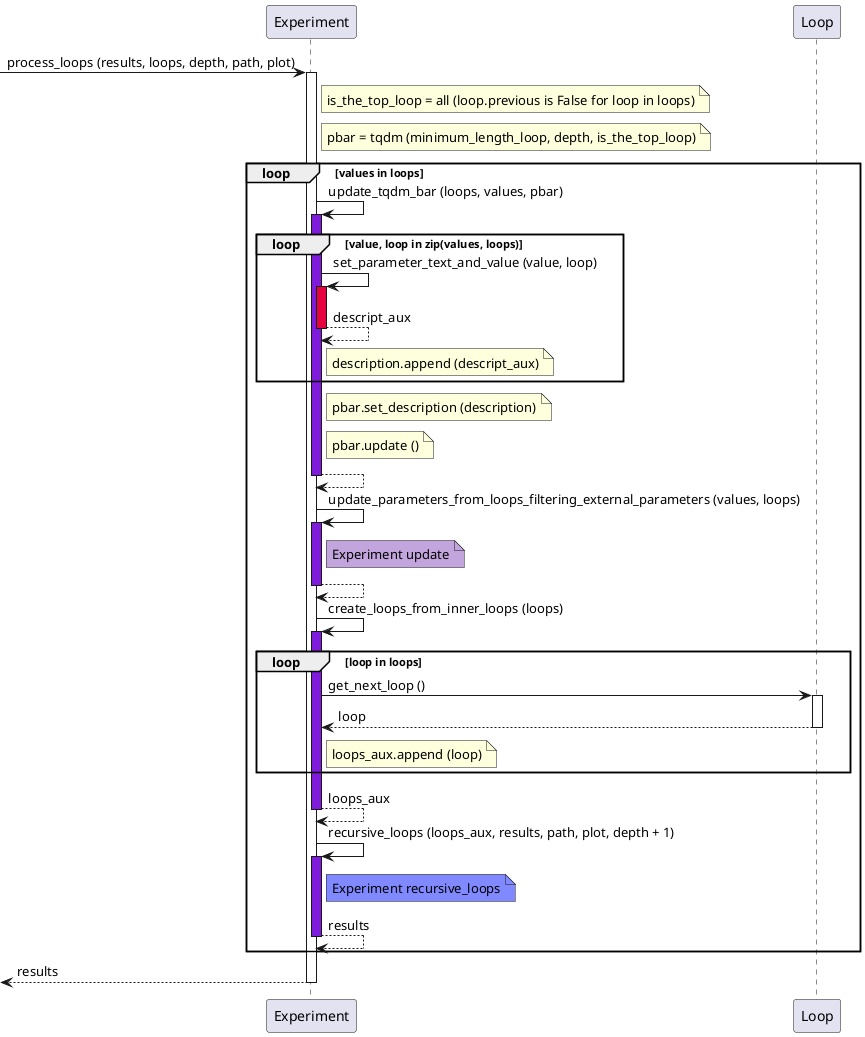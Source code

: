 @startuml

participant Experiment as exp
participant Loop as loop_

[-> exp: process_loops (results, loops, depth, path, plot)
activate exp
note right of exp: is_the_top_loop = all (loop.previous is False for loop in loops)
note right of exp: pbar = tqdm (minimum_length_loop, depth, is_the_top_loop)
loop values in loops
    exp -> exp: update_tqdm_bar (loops, values, pbar)
    activate exp #7F1CDB
    loop value, loop in zip(values, loops)
            exp -> exp: set_parameter_text_and_value (value, loop)
            activate exp #E6033F
            return descript_aux
    note right of exp: description.append (descript_aux)
    end
    note right of exp: pbar.set_description (description)
    note right of exp: pbar.update ()
    return


    exp -> exp: update_parameters_from_loops_filtering_external_parameters (values, loops)
    activate exp #7F1CDB
    note right of exp #C2A5DC: Experiment update
    return

    exp -> exp: create_loops_from_inner_loops (loops)
    activate exp #7F1CDB
    loop loop in loops
            exp -> loop_ ++: get_next_loop ()
            return loop
            note right of exp: loops_aux.append (loop)
    end
    return loops_aux
    exp -> exp: recursive_loops (loops_aux, results, path, plot, depth + 1)
    activate exp #7F1CDB
    note right of exp #8089FF: Experiment recursive_loops
    return results
end
return results

@enduml

